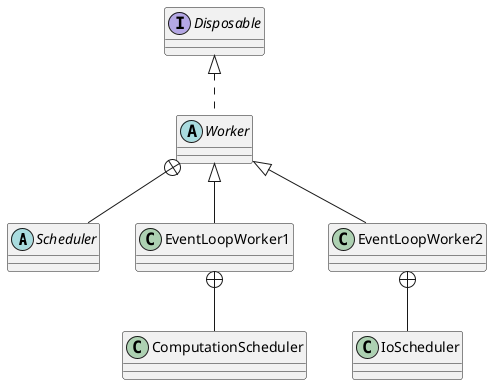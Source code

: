 @startuml

abstract class Scheduler
abstract class Worker
interface Disposable

Disposable <|.. Worker
Worker +-- Scheduler

Worker <|-- EventLoopWorker1
Worker <|-- EventLoopWorker2
EventLoopWorker1 +-- ComputationScheduler
EventLoopWorker2 +-- IoScheduler

@enduml